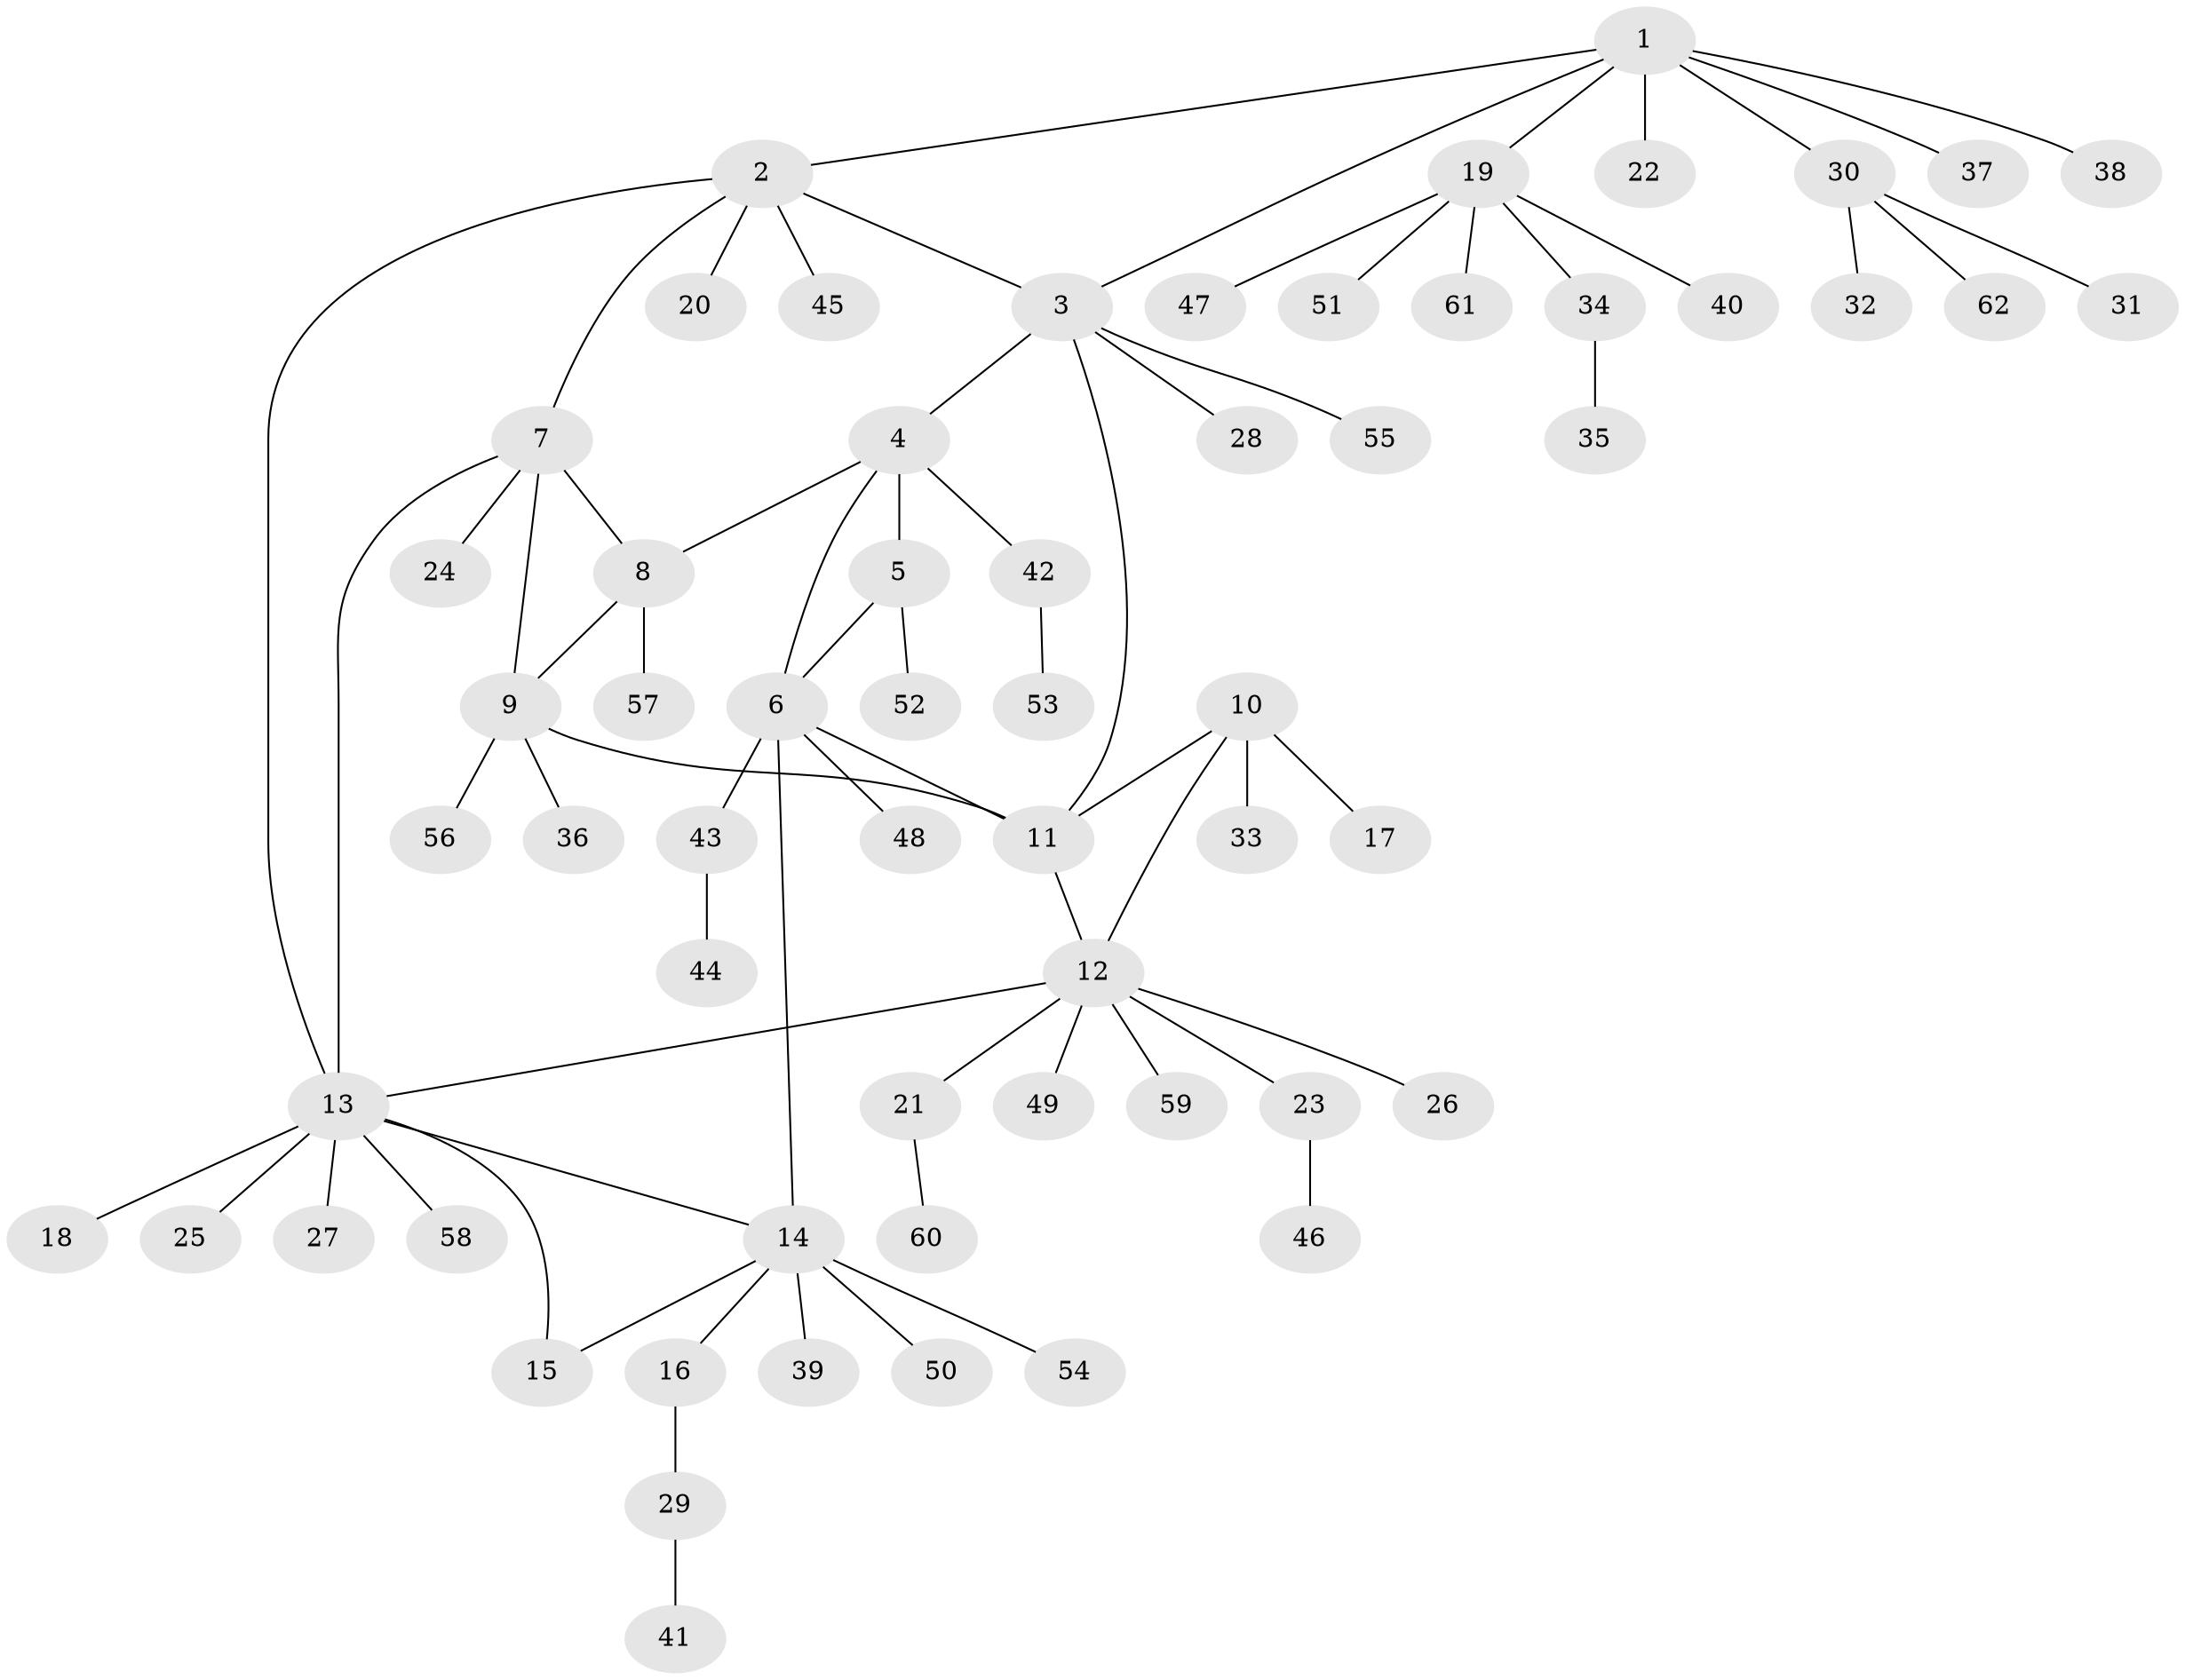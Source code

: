 // Generated by graph-tools (version 1.1) at 2025/55/03/09/25 04:55:08]
// undirected, 62 vertices, 72 edges
graph export_dot {
graph [start="1"]
  node [color=gray90,style=filled];
  1;
  2;
  3;
  4;
  5;
  6;
  7;
  8;
  9;
  10;
  11;
  12;
  13;
  14;
  15;
  16;
  17;
  18;
  19;
  20;
  21;
  22;
  23;
  24;
  25;
  26;
  27;
  28;
  29;
  30;
  31;
  32;
  33;
  34;
  35;
  36;
  37;
  38;
  39;
  40;
  41;
  42;
  43;
  44;
  45;
  46;
  47;
  48;
  49;
  50;
  51;
  52;
  53;
  54;
  55;
  56;
  57;
  58;
  59;
  60;
  61;
  62;
  1 -- 2;
  1 -- 3;
  1 -- 19;
  1 -- 22;
  1 -- 30;
  1 -- 37;
  1 -- 38;
  2 -- 3;
  2 -- 7;
  2 -- 13;
  2 -- 20;
  2 -- 45;
  3 -- 4;
  3 -- 11;
  3 -- 28;
  3 -- 55;
  4 -- 5;
  4 -- 6;
  4 -- 8;
  4 -- 42;
  5 -- 6;
  5 -- 52;
  6 -- 11;
  6 -- 14;
  6 -- 43;
  6 -- 48;
  7 -- 8;
  7 -- 9;
  7 -- 13;
  7 -- 24;
  8 -- 9;
  8 -- 57;
  9 -- 11;
  9 -- 36;
  9 -- 56;
  10 -- 11;
  10 -- 12;
  10 -- 17;
  10 -- 33;
  11 -- 12;
  12 -- 13;
  12 -- 21;
  12 -- 23;
  12 -- 26;
  12 -- 49;
  12 -- 59;
  13 -- 14;
  13 -- 15;
  13 -- 18;
  13 -- 25;
  13 -- 27;
  13 -- 58;
  14 -- 15;
  14 -- 16;
  14 -- 39;
  14 -- 50;
  14 -- 54;
  16 -- 29;
  19 -- 34;
  19 -- 40;
  19 -- 47;
  19 -- 51;
  19 -- 61;
  21 -- 60;
  23 -- 46;
  29 -- 41;
  30 -- 31;
  30 -- 32;
  30 -- 62;
  34 -- 35;
  42 -- 53;
  43 -- 44;
}
